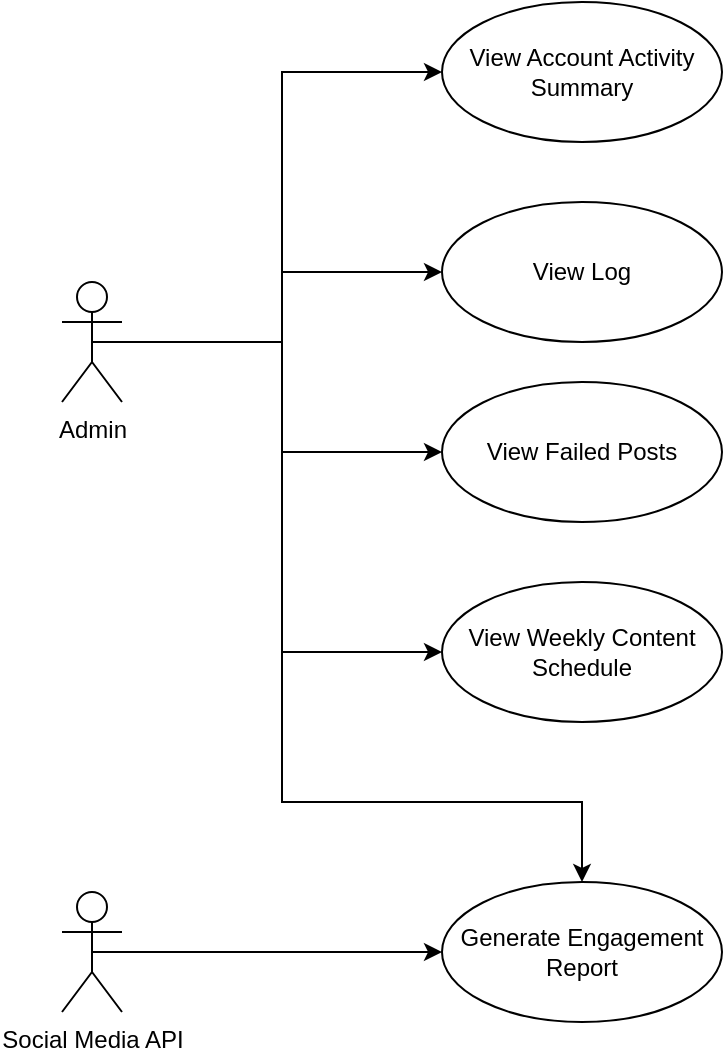 <mxfile version="27.0.9">
  <diagram name="Page-1" id="WZmzfOmDrou-aXAk-OD4">
    <mxGraphModel dx="1426" dy="853" grid="1" gridSize="10" guides="1" tooltips="1" connect="1" arrows="1" fold="1" page="1" pageScale="1" pageWidth="1100" pageHeight="850" math="0" shadow="0">
      <root>
        <mxCell id="0" />
        <mxCell id="1" parent="0" />
        <mxCell id="A4gUgtMvbGhCBC0-SABD-10" style="edgeStyle=orthogonalEdgeStyle;rounded=0;orthogonalLoop=1;jettySize=auto;html=1;exitX=0.5;exitY=0.5;exitDx=0;exitDy=0;exitPerimeter=0;entryX=0;entryY=0.5;entryDx=0;entryDy=0;" edge="1" parent="1" source="A4gUgtMvbGhCBC0-SABD-1" target="A4gUgtMvbGhCBC0-SABD-3">
          <mxGeometry relative="1" as="geometry" />
        </mxCell>
        <mxCell id="A4gUgtMvbGhCBC0-SABD-11" style="edgeStyle=orthogonalEdgeStyle;rounded=0;orthogonalLoop=1;jettySize=auto;html=1;exitX=0.5;exitY=0.5;exitDx=0;exitDy=0;exitPerimeter=0;entryX=0;entryY=0.5;entryDx=0;entryDy=0;" edge="1" parent="1" source="A4gUgtMvbGhCBC0-SABD-1" target="A4gUgtMvbGhCBC0-SABD-8">
          <mxGeometry relative="1" as="geometry" />
        </mxCell>
        <mxCell id="A4gUgtMvbGhCBC0-SABD-12" style="edgeStyle=orthogonalEdgeStyle;rounded=0;orthogonalLoop=1;jettySize=auto;html=1;exitX=0.5;exitY=0.5;exitDx=0;exitDy=0;exitPerimeter=0;entryX=0;entryY=0.5;entryDx=0;entryDy=0;" edge="1" parent="1" source="A4gUgtMvbGhCBC0-SABD-1" target="A4gUgtMvbGhCBC0-SABD-6">
          <mxGeometry relative="1" as="geometry" />
        </mxCell>
        <mxCell id="A4gUgtMvbGhCBC0-SABD-14" style="edgeStyle=orthogonalEdgeStyle;rounded=0;orthogonalLoop=1;jettySize=auto;html=1;exitX=0.5;exitY=0.5;exitDx=0;exitDy=0;exitPerimeter=0;entryX=0;entryY=0.5;entryDx=0;entryDy=0;" edge="1" parent="1" source="A4gUgtMvbGhCBC0-SABD-1" target="A4gUgtMvbGhCBC0-SABD-7">
          <mxGeometry relative="1" as="geometry" />
        </mxCell>
        <mxCell id="A4gUgtMvbGhCBC0-SABD-16" style="rounded=0;orthogonalLoop=1;jettySize=auto;html=1;exitX=0.5;exitY=0.5;exitDx=0;exitDy=0;exitPerimeter=0;edgeStyle=orthogonalEdgeStyle;" edge="1" parent="1" source="A4gUgtMvbGhCBC0-SABD-1" target="A4gUgtMvbGhCBC0-SABD-4">
          <mxGeometry relative="1" as="geometry">
            <Array as="points">
              <mxPoint x="170" y="210" />
              <mxPoint x="170" y="440" />
              <mxPoint x="320" y="440" />
            </Array>
          </mxGeometry>
        </mxCell>
        <mxCell id="A4gUgtMvbGhCBC0-SABD-1" value="Admin" style="shape=umlActor;verticalLabelPosition=bottom;verticalAlign=top;html=1;" vertex="1" parent="1">
          <mxGeometry x="60" y="180" width="30" height="60" as="geometry" />
        </mxCell>
        <mxCell id="A4gUgtMvbGhCBC0-SABD-3" value="View Account Activity Summary" style="ellipse;whiteSpace=wrap;html=1;" vertex="1" parent="1">
          <mxGeometry x="250" y="40" width="140" height="70" as="geometry" />
        </mxCell>
        <mxCell id="A4gUgtMvbGhCBC0-SABD-4" value="Generate Engagement Report" style="ellipse;whiteSpace=wrap;html=1;" vertex="1" parent="1">
          <mxGeometry x="250" y="480" width="140" height="70" as="geometry" />
        </mxCell>
        <mxCell id="A4gUgtMvbGhCBC0-SABD-6" value="View Failed Posts" style="ellipse;whiteSpace=wrap;html=1;" vertex="1" parent="1">
          <mxGeometry x="250" y="230" width="140" height="70" as="geometry" />
        </mxCell>
        <mxCell id="A4gUgtMvbGhCBC0-SABD-7" value="View Weekly Content Schedule" style="ellipse;whiteSpace=wrap;html=1;" vertex="1" parent="1">
          <mxGeometry x="250" y="330" width="140" height="70" as="geometry" />
        </mxCell>
        <mxCell id="A4gUgtMvbGhCBC0-SABD-8" value="View Log" style="ellipse;whiteSpace=wrap;html=1;" vertex="1" parent="1">
          <mxGeometry x="250" y="140" width="140" height="70" as="geometry" />
        </mxCell>
        <mxCell id="A4gUgtMvbGhCBC0-SABD-17" style="edgeStyle=orthogonalEdgeStyle;rounded=0;orthogonalLoop=1;jettySize=auto;html=1;exitX=0.5;exitY=0.5;exitDx=0;exitDy=0;exitPerimeter=0;entryX=0;entryY=0.5;entryDx=0;entryDy=0;" edge="1" parent="1" source="A4gUgtMvbGhCBC0-SABD-9" target="A4gUgtMvbGhCBC0-SABD-4">
          <mxGeometry relative="1" as="geometry" />
        </mxCell>
        <mxCell id="A4gUgtMvbGhCBC0-SABD-9" value="Social Media API" style="shape=umlActor;verticalLabelPosition=bottom;verticalAlign=top;html=1;" vertex="1" parent="1">
          <mxGeometry x="60" y="485" width="30" height="60" as="geometry" />
        </mxCell>
      </root>
    </mxGraphModel>
  </diagram>
</mxfile>
